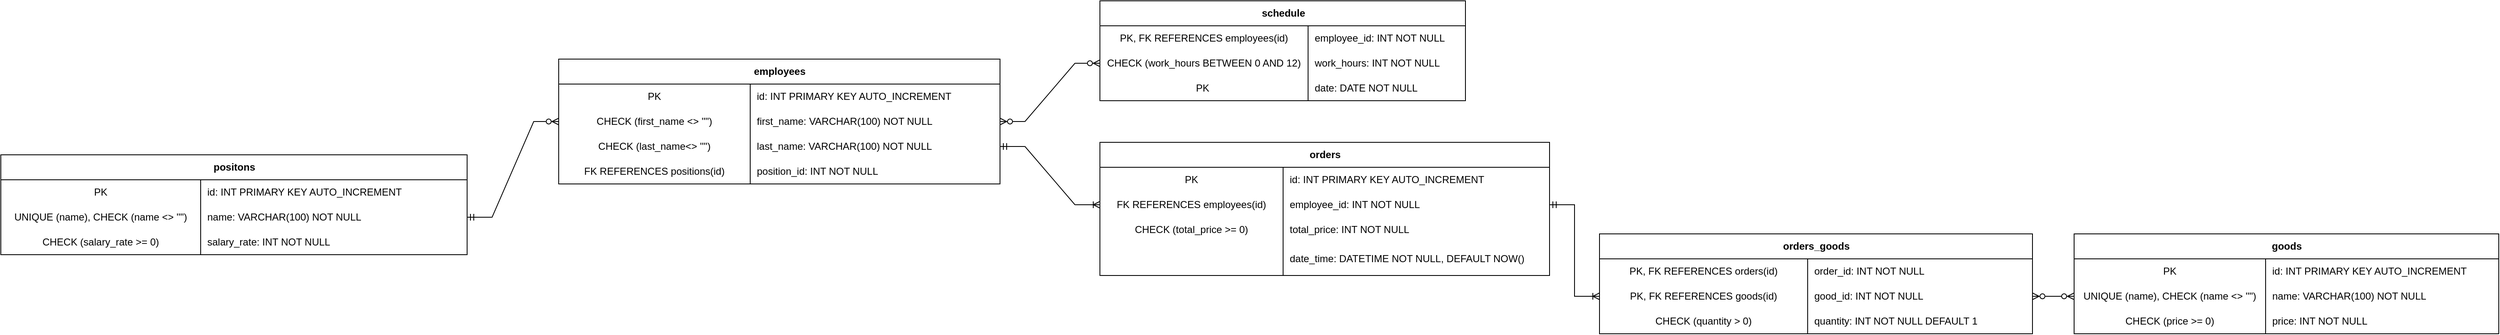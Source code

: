 <mxfile version="28.2.3">
  <diagram name="Страница — 1" id="qWIULYI9Wy4g8StUTF5J">
    <mxGraphModel dx="2917" dy="724" grid="1" gridSize="10" guides="1" tooltips="1" connect="1" arrows="1" fold="1" page="1" pageScale="1" pageWidth="827" pageHeight="1169" math="0" shadow="0">
      <root>
        <mxCell id="0" />
        <mxCell id="1" parent="0" />
        <mxCell id="ZGkfWufMxZfp_mMRv8tP-14" value="employees" style="shape=table;startSize=30;container=1;collapsible=1;childLayout=tableLayout;fixedRows=1;rowLines=0;fontStyle=1;align=center;resizeLast=1;html=1;" parent="1" vertex="1">
          <mxGeometry x="-360" y="290" width="530" height="150" as="geometry" />
        </mxCell>
        <mxCell id="ZGkfWufMxZfp_mMRv8tP-18" value="" style="shape=tableRow;horizontal=0;startSize=0;swimlaneHead=0;swimlaneBody=0;fillColor=none;collapsible=0;dropTarget=0;points=[[0,0.5],[1,0.5]];portConstraint=eastwest;top=0;left=0;right=0;bottom=0;" parent="ZGkfWufMxZfp_mMRv8tP-14" vertex="1">
          <mxGeometry y="30" width="530" height="30" as="geometry" />
        </mxCell>
        <mxCell id="ZGkfWufMxZfp_mMRv8tP-19" value="PK" style="shape=partialRectangle;connectable=0;fillColor=none;top=0;left=0;bottom=0;right=0;editable=1;overflow=hidden;whiteSpace=wrap;html=1;" parent="ZGkfWufMxZfp_mMRv8tP-18" vertex="1">
          <mxGeometry width="230" height="30" as="geometry">
            <mxRectangle width="230" height="30" as="alternateBounds" />
          </mxGeometry>
        </mxCell>
        <mxCell id="ZGkfWufMxZfp_mMRv8tP-20" value="id:&amp;nbsp;INT PRIMARY KEY AUTO_INCREMENT" style="shape=partialRectangle;connectable=0;fillColor=none;top=0;left=0;bottom=0;right=0;align=left;spacingLeft=6;overflow=hidden;whiteSpace=wrap;html=1;" parent="ZGkfWufMxZfp_mMRv8tP-18" vertex="1">
          <mxGeometry x="230" width="300" height="30" as="geometry">
            <mxRectangle width="300" height="30" as="alternateBounds" />
          </mxGeometry>
        </mxCell>
        <mxCell id="ZGkfWufMxZfp_mMRv8tP-21" value="" style="shape=tableRow;horizontal=0;startSize=0;swimlaneHead=0;swimlaneBody=0;fillColor=none;collapsible=0;dropTarget=0;points=[[0,0.5],[1,0.5]];portConstraint=eastwest;top=0;left=0;right=0;bottom=0;" parent="ZGkfWufMxZfp_mMRv8tP-14" vertex="1">
          <mxGeometry y="60" width="530" height="30" as="geometry" />
        </mxCell>
        <mxCell id="ZGkfWufMxZfp_mMRv8tP-22" value="CHECK (first_name &amp;lt;&amp;gt; &#39;&#39;&quot;)" style="shape=partialRectangle;connectable=0;fillColor=none;top=0;left=0;bottom=0;right=0;editable=1;overflow=hidden;whiteSpace=wrap;html=1;" parent="ZGkfWufMxZfp_mMRv8tP-21" vertex="1">
          <mxGeometry width="230" height="30" as="geometry">
            <mxRectangle width="230" height="30" as="alternateBounds" />
          </mxGeometry>
        </mxCell>
        <mxCell id="ZGkfWufMxZfp_mMRv8tP-23" value="first_name:&amp;nbsp;VARCHAR(100) NOT NULL" style="shape=partialRectangle;connectable=0;fillColor=none;top=0;left=0;bottom=0;right=0;align=left;spacingLeft=6;overflow=hidden;whiteSpace=wrap;html=1;" parent="ZGkfWufMxZfp_mMRv8tP-21" vertex="1">
          <mxGeometry x="230" width="300" height="30" as="geometry">
            <mxRectangle width="300" height="30" as="alternateBounds" />
          </mxGeometry>
        </mxCell>
        <mxCell id="ZGkfWufMxZfp_mMRv8tP-24" value="" style="shape=tableRow;horizontal=0;startSize=0;swimlaneHead=0;swimlaneBody=0;fillColor=none;collapsible=0;dropTarget=0;points=[[0,0.5],[1,0.5]];portConstraint=eastwest;top=0;left=0;right=0;bottom=0;" parent="ZGkfWufMxZfp_mMRv8tP-14" vertex="1">
          <mxGeometry y="90" width="530" height="30" as="geometry" />
        </mxCell>
        <mxCell id="ZGkfWufMxZfp_mMRv8tP-25" value="CHECK (last_name&amp;lt;&amp;gt; &#39;&#39;&quot;)" style="shape=partialRectangle;connectable=0;fillColor=none;top=0;left=0;bottom=0;right=0;editable=1;overflow=hidden;whiteSpace=wrap;html=1;" parent="ZGkfWufMxZfp_mMRv8tP-24" vertex="1">
          <mxGeometry width="230" height="30" as="geometry">
            <mxRectangle width="230" height="30" as="alternateBounds" />
          </mxGeometry>
        </mxCell>
        <mxCell id="ZGkfWufMxZfp_mMRv8tP-26" value="last_name:&amp;nbsp;VARCHAR(100) NOT NULL" style="shape=partialRectangle;connectable=0;fillColor=none;top=0;left=0;bottom=0;right=0;align=left;spacingLeft=6;overflow=hidden;whiteSpace=wrap;html=1;" parent="ZGkfWufMxZfp_mMRv8tP-24" vertex="1">
          <mxGeometry x="230" width="300" height="30" as="geometry">
            <mxRectangle width="300" height="30" as="alternateBounds" />
          </mxGeometry>
        </mxCell>
        <mxCell id="ZGkfWufMxZfp_mMRv8tP-27" style="shape=tableRow;horizontal=0;startSize=0;swimlaneHead=0;swimlaneBody=0;fillColor=none;collapsible=0;dropTarget=0;points=[[0,0.5],[1,0.5]];portConstraint=eastwest;top=0;left=0;right=0;bottom=0;" parent="ZGkfWufMxZfp_mMRv8tP-14" vertex="1">
          <mxGeometry y="120" width="530" height="30" as="geometry" />
        </mxCell>
        <mxCell id="ZGkfWufMxZfp_mMRv8tP-28" value="FK&amp;nbsp;REFERENCES positions(id)" style="shape=partialRectangle;connectable=0;fillColor=none;top=0;left=0;bottom=0;right=0;editable=1;overflow=hidden;whiteSpace=wrap;html=1;" parent="ZGkfWufMxZfp_mMRv8tP-27" vertex="1">
          <mxGeometry width="230" height="30" as="geometry">
            <mxRectangle width="230" height="30" as="alternateBounds" />
          </mxGeometry>
        </mxCell>
        <mxCell id="ZGkfWufMxZfp_mMRv8tP-29" value="position_id:&amp;nbsp;INT NOT NULL" style="shape=partialRectangle;connectable=0;fillColor=none;top=0;left=0;bottom=0;right=0;align=left;spacingLeft=6;overflow=hidden;whiteSpace=wrap;html=1;" parent="ZGkfWufMxZfp_mMRv8tP-27" vertex="1">
          <mxGeometry x="230" width="300" height="30" as="geometry">
            <mxRectangle width="300" height="30" as="alternateBounds" />
          </mxGeometry>
        </mxCell>
        <mxCell id="ZGkfWufMxZfp_mMRv8tP-30" value="positons" style="shape=table;startSize=30;container=1;collapsible=1;childLayout=tableLayout;fixedRows=1;rowLines=0;fontStyle=1;align=center;resizeLast=1;html=1;" parent="1" vertex="1">
          <mxGeometry x="-1030" y="405" width="560" height="120" as="geometry" />
        </mxCell>
        <mxCell id="ZGkfWufMxZfp_mMRv8tP-31" value="" style="shape=tableRow;horizontal=0;startSize=0;swimlaneHead=0;swimlaneBody=0;fillColor=none;collapsible=0;dropTarget=0;points=[[0,0.5],[1,0.5]];portConstraint=eastwest;top=0;left=0;right=0;bottom=0;" parent="ZGkfWufMxZfp_mMRv8tP-30" vertex="1">
          <mxGeometry y="30" width="560" height="30" as="geometry" />
        </mxCell>
        <mxCell id="ZGkfWufMxZfp_mMRv8tP-32" value="PK" style="shape=partialRectangle;connectable=0;fillColor=none;top=0;left=0;bottom=0;right=0;editable=1;overflow=hidden;whiteSpace=wrap;html=1;" parent="ZGkfWufMxZfp_mMRv8tP-31" vertex="1">
          <mxGeometry width="240" height="30" as="geometry">
            <mxRectangle width="240" height="30" as="alternateBounds" />
          </mxGeometry>
        </mxCell>
        <mxCell id="ZGkfWufMxZfp_mMRv8tP-33" value="id:&amp;nbsp;INT PRIMARY KEY AUTO_INCREMENT" style="shape=partialRectangle;connectable=0;fillColor=none;top=0;left=0;bottom=0;right=0;align=left;spacingLeft=6;overflow=hidden;whiteSpace=wrap;html=1;" parent="ZGkfWufMxZfp_mMRv8tP-31" vertex="1">
          <mxGeometry x="240" width="320" height="30" as="geometry">
            <mxRectangle width="320" height="30" as="alternateBounds" />
          </mxGeometry>
        </mxCell>
        <mxCell id="ZGkfWufMxZfp_mMRv8tP-34" value="" style="shape=tableRow;horizontal=0;startSize=0;swimlaneHead=0;swimlaneBody=0;fillColor=none;collapsible=0;dropTarget=0;points=[[0,0.5],[1,0.5]];portConstraint=eastwest;top=0;left=0;right=0;bottom=0;" parent="ZGkfWufMxZfp_mMRv8tP-30" vertex="1">
          <mxGeometry y="60" width="560" height="30" as="geometry" />
        </mxCell>
        <mxCell id="ZGkfWufMxZfp_mMRv8tP-35" value="UNIQUE&amp;nbsp;(name),&amp;nbsp;CHECK (name &amp;lt;&amp;gt; &#39;&#39;&quot;)" style="shape=partialRectangle;connectable=0;fillColor=none;top=0;left=0;bottom=0;right=0;editable=1;overflow=hidden;whiteSpace=wrap;html=1;" parent="ZGkfWufMxZfp_mMRv8tP-34" vertex="1">
          <mxGeometry width="240" height="30" as="geometry">
            <mxRectangle width="240" height="30" as="alternateBounds" />
          </mxGeometry>
        </mxCell>
        <mxCell id="ZGkfWufMxZfp_mMRv8tP-36" value="name:&amp;nbsp;VARCHAR(100) NOT NULL" style="shape=partialRectangle;connectable=0;fillColor=none;top=0;left=0;bottom=0;right=0;align=left;spacingLeft=6;overflow=hidden;whiteSpace=wrap;html=1;" parent="ZGkfWufMxZfp_mMRv8tP-34" vertex="1">
          <mxGeometry x="240" width="320" height="30" as="geometry">
            <mxRectangle width="320" height="30" as="alternateBounds" />
          </mxGeometry>
        </mxCell>
        <mxCell id="ZGkfWufMxZfp_mMRv8tP-37" value="" style="shape=tableRow;horizontal=0;startSize=0;swimlaneHead=0;swimlaneBody=0;fillColor=none;collapsible=0;dropTarget=0;points=[[0,0.5],[1,0.5]];portConstraint=eastwest;top=0;left=0;right=0;bottom=0;" parent="ZGkfWufMxZfp_mMRv8tP-30" vertex="1">
          <mxGeometry y="90" width="560" height="30" as="geometry" />
        </mxCell>
        <mxCell id="ZGkfWufMxZfp_mMRv8tP-38" value="CHECK (salary_rate &amp;gt;= 0)" style="shape=partialRectangle;connectable=0;fillColor=none;top=0;left=0;bottom=0;right=0;editable=1;overflow=hidden;whiteSpace=wrap;html=1;" parent="ZGkfWufMxZfp_mMRv8tP-37" vertex="1">
          <mxGeometry width="240" height="30" as="geometry">
            <mxRectangle width="240" height="30" as="alternateBounds" />
          </mxGeometry>
        </mxCell>
        <mxCell id="ZGkfWufMxZfp_mMRv8tP-39" value="salary_rate: INT NOT NULL" style="shape=partialRectangle;connectable=0;fillColor=none;top=0;left=0;bottom=0;right=0;align=left;spacingLeft=6;overflow=hidden;whiteSpace=wrap;html=1;" parent="ZGkfWufMxZfp_mMRv8tP-37" vertex="1">
          <mxGeometry x="240" width="320" height="30" as="geometry">
            <mxRectangle width="320" height="30" as="alternateBounds" />
          </mxGeometry>
        </mxCell>
        <mxCell id="ZGkfWufMxZfp_mMRv8tP-43" value="schedule" style="shape=table;startSize=30;container=1;collapsible=1;childLayout=tableLayout;fixedRows=1;rowLines=0;fontStyle=1;align=center;resizeLast=1;html=1;" parent="1" vertex="1">
          <mxGeometry x="290" y="220" width="439" height="120" as="geometry" />
        </mxCell>
        <mxCell id="ZGkfWufMxZfp_mMRv8tP-44" value="" style="shape=tableRow;horizontal=0;startSize=0;swimlaneHead=0;swimlaneBody=0;fillColor=none;collapsible=0;dropTarget=0;points=[[0,0.5],[1,0.5]];portConstraint=eastwest;top=0;left=0;right=0;bottom=0;" parent="ZGkfWufMxZfp_mMRv8tP-43" vertex="1">
          <mxGeometry y="30" width="439" height="30" as="geometry" />
        </mxCell>
        <mxCell id="ZGkfWufMxZfp_mMRv8tP-45" value="PK, FK&amp;nbsp;REFERENCES employees(id)" style="shape=partialRectangle;connectable=0;fillColor=none;top=0;left=0;bottom=0;right=0;editable=1;overflow=hidden;whiteSpace=wrap;html=1;" parent="ZGkfWufMxZfp_mMRv8tP-44" vertex="1">
          <mxGeometry width="250" height="30" as="geometry">
            <mxRectangle width="250" height="30" as="alternateBounds" />
          </mxGeometry>
        </mxCell>
        <mxCell id="ZGkfWufMxZfp_mMRv8tP-46" value="employee_id:&amp;nbsp;INT NOT NULL" style="shape=partialRectangle;connectable=0;fillColor=none;top=0;left=0;bottom=0;right=0;align=left;spacingLeft=6;overflow=hidden;whiteSpace=wrap;html=1;" parent="ZGkfWufMxZfp_mMRv8tP-44" vertex="1">
          <mxGeometry x="250" width="189" height="30" as="geometry">
            <mxRectangle width="189" height="30" as="alternateBounds" />
          </mxGeometry>
        </mxCell>
        <mxCell id="ZGkfWufMxZfp_mMRv8tP-47" value="" style="shape=tableRow;horizontal=0;startSize=0;swimlaneHead=0;swimlaneBody=0;fillColor=none;collapsible=0;dropTarget=0;points=[[0,0.5],[1,0.5]];portConstraint=eastwest;top=0;left=0;right=0;bottom=0;" parent="ZGkfWufMxZfp_mMRv8tP-43" vertex="1">
          <mxGeometry y="60" width="439" height="30" as="geometry" />
        </mxCell>
        <mxCell id="ZGkfWufMxZfp_mMRv8tP-48" value="CHECK (work_hours BETWEEN 0 AND 12)" style="shape=partialRectangle;connectable=0;fillColor=none;top=0;left=0;bottom=0;right=0;editable=1;overflow=hidden;whiteSpace=wrap;html=1;" parent="ZGkfWufMxZfp_mMRv8tP-47" vertex="1">
          <mxGeometry width="250" height="30" as="geometry">
            <mxRectangle width="250" height="30" as="alternateBounds" />
          </mxGeometry>
        </mxCell>
        <mxCell id="ZGkfWufMxZfp_mMRv8tP-49" value="work_hours:&amp;nbsp;INT NOT NULL" style="shape=partialRectangle;connectable=0;fillColor=none;top=0;left=0;bottom=0;right=0;align=left;spacingLeft=6;overflow=hidden;whiteSpace=wrap;html=1;" parent="ZGkfWufMxZfp_mMRv8tP-47" vertex="1">
          <mxGeometry x="250" width="189" height="30" as="geometry">
            <mxRectangle width="189" height="30" as="alternateBounds" />
          </mxGeometry>
        </mxCell>
        <mxCell id="ZGkfWufMxZfp_mMRv8tP-50" value="" style="shape=tableRow;horizontal=0;startSize=0;swimlaneHead=0;swimlaneBody=0;fillColor=none;collapsible=0;dropTarget=0;points=[[0,0.5],[1,0.5]];portConstraint=eastwest;top=0;left=0;right=0;bottom=0;" parent="ZGkfWufMxZfp_mMRv8tP-43" vertex="1">
          <mxGeometry y="90" width="439" height="30" as="geometry" />
        </mxCell>
        <mxCell id="ZGkfWufMxZfp_mMRv8tP-51" value="PK&amp;nbsp;" style="shape=partialRectangle;connectable=0;fillColor=none;top=0;left=0;bottom=0;right=0;editable=1;overflow=hidden;whiteSpace=wrap;html=1;" parent="ZGkfWufMxZfp_mMRv8tP-50" vertex="1">
          <mxGeometry width="250" height="30" as="geometry">
            <mxRectangle width="250" height="30" as="alternateBounds" />
          </mxGeometry>
        </mxCell>
        <mxCell id="ZGkfWufMxZfp_mMRv8tP-52" value="date:&amp;nbsp;DATE NOT NULL" style="shape=partialRectangle;connectable=0;fillColor=none;top=0;left=0;bottom=0;right=0;align=left;spacingLeft=6;overflow=hidden;whiteSpace=wrap;html=1;" parent="ZGkfWufMxZfp_mMRv8tP-50" vertex="1">
          <mxGeometry x="250" width="189" height="30" as="geometry">
            <mxRectangle width="189" height="30" as="alternateBounds" />
          </mxGeometry>
        </mxCell>
        <mxCell id="ZGkfWufMxZfp_mMRv8tP-56" value="orders" style="shape=table;startSize=30;container=1;collapsible=1;childLayout=tableLayout;fixedRows=1;rowLines=0;fontStyle=1;align=center;resizeLast=1;html=1;" parent="1" vertex="1">
          <mxGeometry x="290" y="390" width="540" height="160" as="geometry" />
        </mxCell>
        <mxCell id="ZGkfWufMxZfp_mMRv8tP-57" value="" style="shape=tableRow;horizontal=0;startSize=0;swimlaneHead=0;swimlaneBody=0;fillColor=none;collapsible=0;dropTarget=0;points=[[0,0.5],[1,0.5]];portConstraint=eastwest;top=0;left=0;right=0;bottom=0;" parent="ZGkfWufMxZfp_mMRv8tP-56" vertex="1">
          <mxGeometry y="30" width="540" height="30" as="geometry" />
        </mxCell>
        <mxCell id="ZGkfWufMxZfp_mMRv8tP-58" value="PK" style="shape=partialRectangle;connectable=0;fillColor=none;top=0;left=0;bottom=0;right=0;editable=1;overflow=hidden;whiteSpace=wrap;html=1;" parent="ZGkfWufMxZfp_mMRv8tP-57" vertex="1">
          <mxGeometry width="220" height="30" as="geometry">
            <mxRectangle width="220" height="30" as="alternateBounds" />
          </mxGeometry>
        </mxCell>
        <mxCell id="ZGkfWufMxZfp_mMRv8tP-59" value="id:&amp;nbsp;INT PRIMARY KEY AUTO_INCREMENT" style="shape=partialRectangle;connectable=0;fillColor=none;top=0;left=0;bottom=0;right=0;align=left;spacingLeft=6;overflow=hidden;whiteSpace=wrap;html=1;" parent="ZGkfWufMxZfp_mMRv8tP-57" vertex="1">
          <mxGeometry x="220" width="320" height="30" as="geometry">
            <mxRectangle width="320" height="30" as="alternateBounds" />
          </mxGeometry>
        </mxCell>
        <mxCell id="ZGkfWufMxZfp_mMRv8tP-60" value="" style="shape=tableRow;horizontal=0;startSize=0;swimlaneHead=0;swimlaneBody=0;fillColor=none;collapsible=0;dropTarget=0;points=[[0,0.5],[1,0.5]];portConstraint=eastwest;top=0;left=0;right=0;bottom=0;" parent="ZGkfWufMxZfp_mMRv8tP-56" vertex="1">
          <mxGeometry y="60" width="540" height="30" as="geometry" />
        </mxCell>
        <mxCell id="ZGkfWufMxZfp_mMRv8tP-61" value="FK&amp;nbsp;REFERENCES employees(id)" style="shape=partialRectangle;connectable=0;fillColor=none;top=0;left=0;bottom=0;right=0;editable=1;overflow=hidden;whiteSpace=wrap;html=1;" parent="ZGkfWufMxZfp_mMRv8tP-60" vertex="1">
          <mxGeometry width="220" height="30" as="geometry">
            <mxRectangle width="220" height="30" as="alternateBounds" />
          </mxGeometry>
        </mxCell>
        <mxCell id="ZGkfWufMxZfp_mMRv8tP-62" value="employee_id:&amp;nbsp;INT NOT NULL" style="shape=partialRectangle;connectable=0;fillColor=none;top=0;left=0;bottom=0;right=0;align=left;spacingLeft=6;overflow=hidden;whiteSpace=wrap;html=1;" parent="ZGkfWufMxZfp_mMRv8tP-60" vertex="1">
          <mxGeometry x="220" width="320" height="30" as="geometry">
            <mxRectangle width="320" height="30" as="alternateBounds" />
          </mxGeometry>
        </mxCell>
        <mxCell id="ZGkfWufMxZfp_mMRv8tP-63" value="" style="shape=tableRow;horizontal=0;startSize=0;swimlaneHead=0;swimlaneBody=0;fillColor=none;collapsible=0;dropTarget=0;points=[[0,0.5],[1,0.5]];portConstraint=eastwest;top=0;left=0;right=0;bottom=0;" parent="ZGkfWufMxZfp_mMRv8tP-56" vertex="1">
          <mxGeometry y="90" width="540" height="30" as="geometry" />
        </mxCell>
        <mxCell id="ZGkfWufMxZfp_mMRv8tP-64" value="CHECK (total_price &amp;gt;= 0)" style="shape=partialRectangle;connectable=0;fillColor=none;top=0;left=0;bottom=0;right=0;editable=1;overflow=hidden;whiteSpace=wrap;html=1;" parent="ZGkfWufMxZfp_mMRv8tP-63" vertex="1">
          <mxGeometry width="220" height="30" as="geometry">
            <mxRectangle width="220" height="30" as="alternateBounds" />
          </mxGeometry>
        </mxCell>
        <mxCell id="ZGkfWufMxZfp_mMRv8tP-65" value="total_price: INT NOT NULL" style="shape=partialRectangle;connectable=0;fillColor=none;top=0;left=0;bottom=0;right=0;align=left;spacingLeft=6;overflow=hidden;whiteSpace=wrap;html=1;" parent="ZGkfWufMxZfp_mMRv8tP-63" vertex="1">
          <mxGeometry x="220" width="320" height="30" as="geometry">
            <mxRectangle width="320" height="30" as="alternateBounds" />
          </mxGeometry>
        </mxCell>
        <mxCell id="ZGkfWufMxZfp_mMRv8tP-66" style="shape=tableRow;horizontal=0;startSize=0;swimlaneHead=0;swimlaneBody=0;fillColor=none;collapsible=0;dropTarget=0;points=[[0,0.5],[1,0.5]];portConstraint=eastwest;top=0;left=0;right=0;bottom=0;" parent="ZGkfWufMxZfp_mMRv8tP-56" vertex="1">
          <mxGeometry y="120" width="540" height="40" as="geometry" />
        </mxCell>
        <mxCell id="ZGkfWufMxZfp_mMRv8tP-67" style="shape=partialRectangle;connectable=0;fillColor=none;top=0;left=0;bottom=0;right=0;editable=1;overflow=hidden;whiteSpace=wrap;html=1;" parent="ZGkfWufMxZfp_mMRv8tP-66" vertex="1">
          <mxGeometry width="220" height="40" as="geometry">
            <mxRectangle width="220" height="40" as="alternateBounds" />
          </mxGeometry>
        </mxCell>
        <mxCell id="ZGkfWufMxZfp_mMRv8tP-68" value="date_time:&amp;nbsp;DATETIME NOT NULL, DEFAULT NOW()" style="shape=partialRectangle;connectable=0;fillColor=none;top=0;left=0;bottom=0;right=0;align=left;spacingLeft=6;overflow=hidden;whiteSpace=wrap;html=1;" parent="ZGkfWufMxZfp_mMRv8tP-66" vertex="1">
          <mxGeometry x="220" width="320" height="40" as="geometry">
            <mxRectangle width="320" height="40" as="alternateBounds" />
          </mxGeometry>
        </mxCell>
        <mxCell id="ZGkfWufMxZfp_mMRv8tP-69" value="goods" style="shape=table;startSize=30;container=1;collapsible=1;childLayout=tableLayout;fixedRows=1;rowLines=0;fontStyle=1;align=center;resizeLast=1;html=1;" parent="1" vertex="1">
          <mxGeometry x="1460" y="500" width="510" height="120" as="geometry" />
        </mxCell>
        <mxCell id="ZGkfWufMxZfp_mMRv8tP-70" value="" style="shape=tableRow;horizontal=0;startSize=0;swimlaneHead=0;swimlaneBody=0;fillColor=none;collapsible=0;dropTarget=0;points=[[0,0.5],[1,0.5]];portConstraint=eastwest;top=0;left=0;right=0;bottom=0;" parent="ZGkfWufMxZfp_mMRv8tP-69" vertex="1">
          <mxGeometry y="30" width="510" height="30" as="geometry" />
        </mxCell>
        <mxCell id="ZGkfWufMxZfp_mMRv8tP-71" value="PK" style="shape=partialRectangle;connectable=0;fillColor=none;top=0;left=0;bottom=0;right=0;editable=1;overflow=hidden;whiteSpace=wrap;html=1;" parent="ZGkfWufMxZfp_mMRv8tP-70" vertex="1">
          <mxGeometry width="230" height="30" as="geometry">
            <mxRectangle width="230" height="30" as="alternateBounds" />
          </mxGeometry>
        </mxCell>
        <mxCell id="ZGkfWufMxZfp_mMRv8tP-72" value="id:&amp;nbsp;INT PRIMARY KEY AUTO_INCREMENT" style="shape=partialRectangle;connectable=0;fillColor=none;top=0;left=0;bottom=0;right=0;align=left;spacingLeft=6;overflow=hidden;whiteSpace=wrap;html=1;" parent="ZGkfWufMxZfp_mMRv8tP-70" vertex="1">
          <mxGeometry x="230" width="280" height="30" as="geometry">
            <mxRectangle width="280" height="30" as="alternateBounds" />
          </mxGeometry>
        </mxCell>
        <mxCell id="ZGkfWufMxZfp_mMRv8tP-73" value="" style="shape=tableRow;horizontal=0;startSize=0;swimlaneHead=0;swimlaneBody=0;fillColor=none;collapsible=0;dropTarget=0;points=[[0,0.5],[1,0.5]];portConstraint=eastwest;top=0;left=0;right=0;bottom=0;" parent="ZGkfWufMxZfp_mMRv8tP-69" vertex="1">
          <mxGeometry y="60" width="510" height="30" as="geometry" />
        </mxCell>
        <mxCell id="ZGkfWufMxZfp_mMRv8tP-74" value="UNIQUE&amp;nbsp;(name),&amp;nbsp;CHECK (name &amp;lt;&amp;gt; &#39;&#39;&quot;)" style="shape=partialRectangle;connectable=0;fillColor=none;top=0;left=0;bottom=0;right=0;editable=1;overflow=hidden;whiteSpace=wrap;html=1;" parent="ZGkfWufMxZfp_mMRv8tP-73" vertex="1">
          <mxGeometry width="230" height="30" as="geometry">
            <mxRectangle width="230" height="30" as="alternateBounds" />
          </mxGeometry>
        </mxCell>
        <mxCell id="ZGkfWufMxZfp_mMRv8tP-75" value="name:&amp;nbsp;VARCHAR(100) NOT NULL" style="shape=partialRectangle;connectable=0;fillColor=none;top=0;left=0;bottom=0;right=0;align=left;spacingLeft=6;overflow=hidden;whiteSpace=wrap;html=1;" parent="ZGkfWufMxZfp_mMRv8tP-73" vertex="1">
          <mxGeometry x="230" width="280" height="30" as="geometry">
            <mxRectangle width="280" height="30" as="alternateBounds" />
          </mxGeometry>
        </mxCell>
        <mxCell id="ZGkfWufMxZfp_mMRv8tP-76" value="" style="shape=tableRow;horizontal=0;startSize=0;swimlaneHead=0;swimlaneBody=0;fillColor=none;collapsible=0;dropTarget=0;points=[[0,0.5],[1,0.5]];portConstraint=eastwest;top=0;left=0;right=0;bottom=0;" parent="ZGkfWufMxZfp_mMRv8tP-69" vertex="1">
          <mxGeometry y="90" width="510" height="30" as="geometry" />
        </mxCell>
        <mxCell id="ZGkfWufMxZfp_mMRv8tP-77" value="CHECK (price &amp;gt;= 0)" style="shape=partialRectangle;connectable=0;fillColor=none;top=0;left=0;bottom=0;right=0;editable=1;overflow=hidden;whiteSpace=wrap;html=1;" parent="ZGkfWufMxZfp_mMRv8tP-76" vertex="1">
          <mxGeometry width="230" height="30" as="geometry">
            <mxRectangle width="230" height="30" as="alternateBounds" />
          </mxGeometry>
        </mxCell>
        <mxCell id="ZGkfWufMxZfp_mMRv8tP-78" value="price: INT NOT NULL" style="shape=partialRectangle;connectable=0;fillColor=none;top=0;left=0;bottom=0;right=0;align=left;spacingLeft=6;overflow=hidden;whiteSpace=wrap;html=1;" parent="ZGkfWufMxZfp_mMRv8tP-76" vertex="1">
          <mxGeometry x="230" width="280" height="30" as="geometry">
            <mxRectangle width="280" height="30" as="alternateBounds" />
          </mxGeometry>
        </mxCell>
        <mxCell id="ZGkfWufMxZfp_mMRv8tP-82" value="orders_goods" style="shape=table;startSize=30;container=1;collapsible=1;childLayout=tableLayout;fixedRows=1;rowLines=0;fontStyle=1;align=center;resizeLast=1;html=1;" parent="1" vertex="1">
          <mxGeometry x="890" y="500" width="520" height="120" as="geometry" />
        </mxCell>
        <mxCell id="ZGkfWufMxZfp_mMRv8tP-83" value="" style="shape=tableRow;horizontal=0;startSize=0;swimlaneHead=0;swimlaneBody=0;fillColor=none;collapsible=0;dropTarget=0;points=[[0,0.5],[1,0.5]];portConstraint=eastwest;top=0;left=0;right=0;bottom=0;" parent="ZGkfWufMxZfp_mMRv8tP-82" vertex="1">
          <mxGeometry y="30" width="520" height="30" as="geometry" />
        </mxCell>
        <mxCell id="ZGkfWufMxZfp_mMRv8tP-84" value="PK, FK&amp;nbsp;REFERENCES orders(id)" style="shape=partialRectangle;connectable=0;fillColor=none;top=0;left=0;bottom=0;right=0;editable=1;overflow=hidden;whiteSpace=wrap;html=1;" parent="ZGkfWufMxZfp_mMRv8tP-83" vertex="1">
          <mxGeometry width="250" height="30" as="geometry">
            <mxRectangle width="250" height="30" as="alternateBounds" />
          </mxGeometry>
        </mxCell>
        <mxCell id="ZGkfWufMxZfp_mMRv8tP-85" value="order_id:&amp;nbsp;INT NOT NULL" style="shape=partialRectangle;connectable=0;fillColor=none;top=0;left=0;bottom=0;right=0;align=left;spacingLeft=6;overflow=hidden;whiteSpace=wrap;html=1;" parent="ZGkfWufMxZfp_mMRv8tP-83" vertex="1">
          <mxGeometry x="250" width="270" height="30" as="geometry">
            <mxRectangle width="270" height="30" as="alternateBounds" />
          </mxGeometry>
        </mxCell>
        <mxCell id="ZGkfWufMxZfp_mMRv8tP-86" value="" style="shape=tableRow;horizontal=0;startSize=0;swimlaneHead=0;swimlaneBody=0;fillColor=none;collapsible=0;dropTarget=0;points=[[0,0.5],[1,0.5]];portConstraint=eastwest;top=0;left=0;right=0;bottom=0;" parent="ZGkfWufMxZfp_mMRv8tP-82" vertex="1">
          <mxGeometry y="60" width="520" height="30" as="geometry" />
        </mxCell>
        <mxCell id="ZGkfWufMxZfp_mMRv8tP-87" value="PK, FK&amp;nbsp;REFERENCES goods(id)" style="shape=partialRectangle;connectable=0;fillColor=none;top=0;left=0;bottom=0;right=0;editable=1;overflow=hidden;whiteSpace=wrap;html=1;" parent="ZGkfWufMxZfp_mMRv8tP-86" vertex="1">
          <mxGeometry width="250" height="30" as="geometry">
            <mxRectangle width="250" height="30" as="alternateBounds" />
          </mxGeometry>
        </mxCell>
        <mxCell id="ZGkfWufMxZfp_mMRv8tP-88" value="good_id:&amp;nbsp;INT NOT NULL" style="shape=partialRectangle;connectable=0;fillColor=none;top=0;left=0;bottom=0;right=0;align=left;spacingLeft=6;overflow=hidden;whiteSpace=wrap;html=1;" parent="ZGkfWufMxZfp_mMRv8tP-86" vertex="1">
          <mxGeometry x="250" width="270" height="30" as="geometry">
            <mxRectangle width="270" height="30" as="alternateBounds" />
          </mxGeometry>
        </mxCell>
        <mxCell id="ZGkfWufMxZfp_mMRv8tP-89" value="" style="shape=tableRow;horizontal=0;startSize=0;swimlaneHead=0;swimlaneBody=0;fillColor=none;collapsible=0;dropTarget=0;points=[[0,0.5],[1,0.5]];portConstraint=eastwest;top=0;left=0;right=0;bottom=0;" parent="ZGkfWufMxZfp_mMRv8tP-82" vertex="1">
          <mxGeometry y="90" width="520" height="30" as="geometry" />
        </mxCell>
        <mxCell id="ZGkfWufMxZfp_mMRv8tP-90" value="CHECK (quantity &amp;gt; 0)" style="shape=partialRectangle;connectable=0;fillColor=none;top=0;left=0;bottom=0;right=0;editable=1;overflow=hidden;whiteSpace=wrap;html=1;" parent="ZGkfWufMxZfp_mMRv8tP-89" vertex="1">
          <mxGeometry width="250" height="30" as="geometry">
            <mxRectangle width="250" height="30" as="alternateBounds" />
          </mxGeometry>
        </mxCell>
        <mxCell id="ZGkfWufMxZfp_mMRv8tP-91" value="quantity:&amp;nbsp;INT NOT NULL DEFAULT 1" style="shape=partialRectangle;connectable=0;fillColor=none;top=0;left=0;bottom=0;right=0;align=left;spacingLeft=6;overflow=hidden;whiteSpace=wrap;html=1;" parent="ZGkfWufMxZfp_mMRv8tP-89" vertex="1">
          <mxGeometry x="250" width="270" height="30" as="geometry">
            <mxRectangle width="270" height="30" as="alternateBounds" />
          </mxGeometry>
        </mxCell>
        <mxCell id="n0EDBhJTQKY8JYHW4UDv-1" value="" style="edgeStyle=entityRelationEdgeStyle;fontSize=12;html=1;endArrow=ERzeroToMany;endFill=1;startArrow=ERzeroToMany;rounded=0;exitX=1;exitY=0.5;exitDx=0;exitDy=0;entryX=0;entryY=0.5;entryDx=0;entryDy=0;" edge="1" parent="1" source="ZGkfWufMxZfp_mMRv8tP-21" target="ZGkfWufMxZfp_mMRv8tP-47">
          <mxGeometry width="100" height="100" relative="1" as="geometry">
            <mxPoint x="350" y="430" as="sourcePoint" />
            <mxPoint x="450" y="330" as="targetPoint" />
          </mxGeometry>
        </mxCell>
        <mxCell id="n0EDBhJTQKY8JYHW4UDv-3" value="" style="edgeStyle=entityRelationEdgeStyle;fontSize=12;html=1;endArrow=ERoneToMany;startArrow=ERmandOne;rounded=0;exitX=1;exitY=0.5;exitDx=0;exitDy=0;entryX=0;entryY=0.5;entryDx=0;entryDy=0;" edge="1" parent="1" source="ZGkfWufMxZfp_mMRv8tP-24" target="ZGkfWufMxZfp_mMRv8tP-60">
          <mxGeometry width="100" height="100" relative="1" as="geometry">
            <mxPoint x="260" y="540" as="sourcePoint" />
            <mxPoint x="360" y="440" as="targetPoint" />
          </mxGeometry>
        </mxCell>
        <mxCell id="n0EDBhJTQKY8JYHW4UDv-4" value="" style="edgeStyle=entityRelationEdgeStyle;fontSize=12;html=1;endArrow=ERzeroToMany;startArrow=ERmandOne;rounded=0;entryX=0;entryY=0.5;entryDx=0;entryDy=0;exitX=1;exitY=0.5;exitDx=0;exitDy=0;" edge="1" parent="1" source="ZGkfWufMxZfp_mMRv8tP-34" target="ZGkfWufMxZfp_mMRv8tP-21">
          <mxGeometry width="100" height="100" relative="1" as="geometry">
            <mxPoint x="-490" y="555" as="sourcePoint" />
            <mxPoint x="-360" y="370" as="targetPoint" />
            <Array as="points">
              <mxPoint x="-504" y="610" />
              <mxPoint x="-514" y="620" />
              <mxPoint x="-370" y="435" />
              <mxPoint x="-414" y="505" />
              <mxPoint x="-587" y="447.5" />
              <mxPoint x="-597" y="437.5" />
            </Array>
          </mxGeometry>
        </mxCell>
        <mxCell id="n0EDBhJTQKY8JYHW4UDv-6" value="" style="edgeStyle=entityRelationEdgeStyle;fontSize=12;html=1;endArrow=ERoneToMany;startArrow=ERmandOne;rounded=0;exitX=1;exitY=0.5;exitDx=0;exitDy=0;entryX=0;entryY=0.5;entryDx=0;entryDy=0;" edge="1" parent="1" source="ZGkfWufMxZfp_mMRv8tP-60" target="ZGkfWufMxZfp_mMRv8tP-86">
          <mxGeometry width="100" height="100" relative="1" as="geometry">
            <mxPoint x="860" y="440" as="sourcePoint" />
            <mxPoint x="960" y="340" as="targetPoint" />
          </mxGeometry>
        </mxCell>
        <mxCell id="n0EDBhJTQKY8JYHW4UDv-7" value="" style="edgeStyle=entityRelationEdgeStyle;fontSize=12;html=1;endArrow=ERzeroToMany;endFill=1;startArrow=ERzeroToMany;rounded=0;exitX=1;exitY=0.5;exitDx=0;exitDy=0;entryX=0;entryY=0.5;entryDx=0;entryDy=0;" edge="1" parent="1" source="ZGkfWufMxZfp_mMRv8tP-86" target="ZGkfWufMxZfp_mMRv8tP-73">
          <mxGeometry width="100" height="100" relative="1" as="geometry">
            <mxPoint x="1450" y="720" as="sourcePoint" />
            <mxPoint x="1550" y="620" as="targetPoint" />
          </mxGeometry>
        </mxCell>
      </root>
    </mxGraphModel>
  </diagram>
</mxfile>
